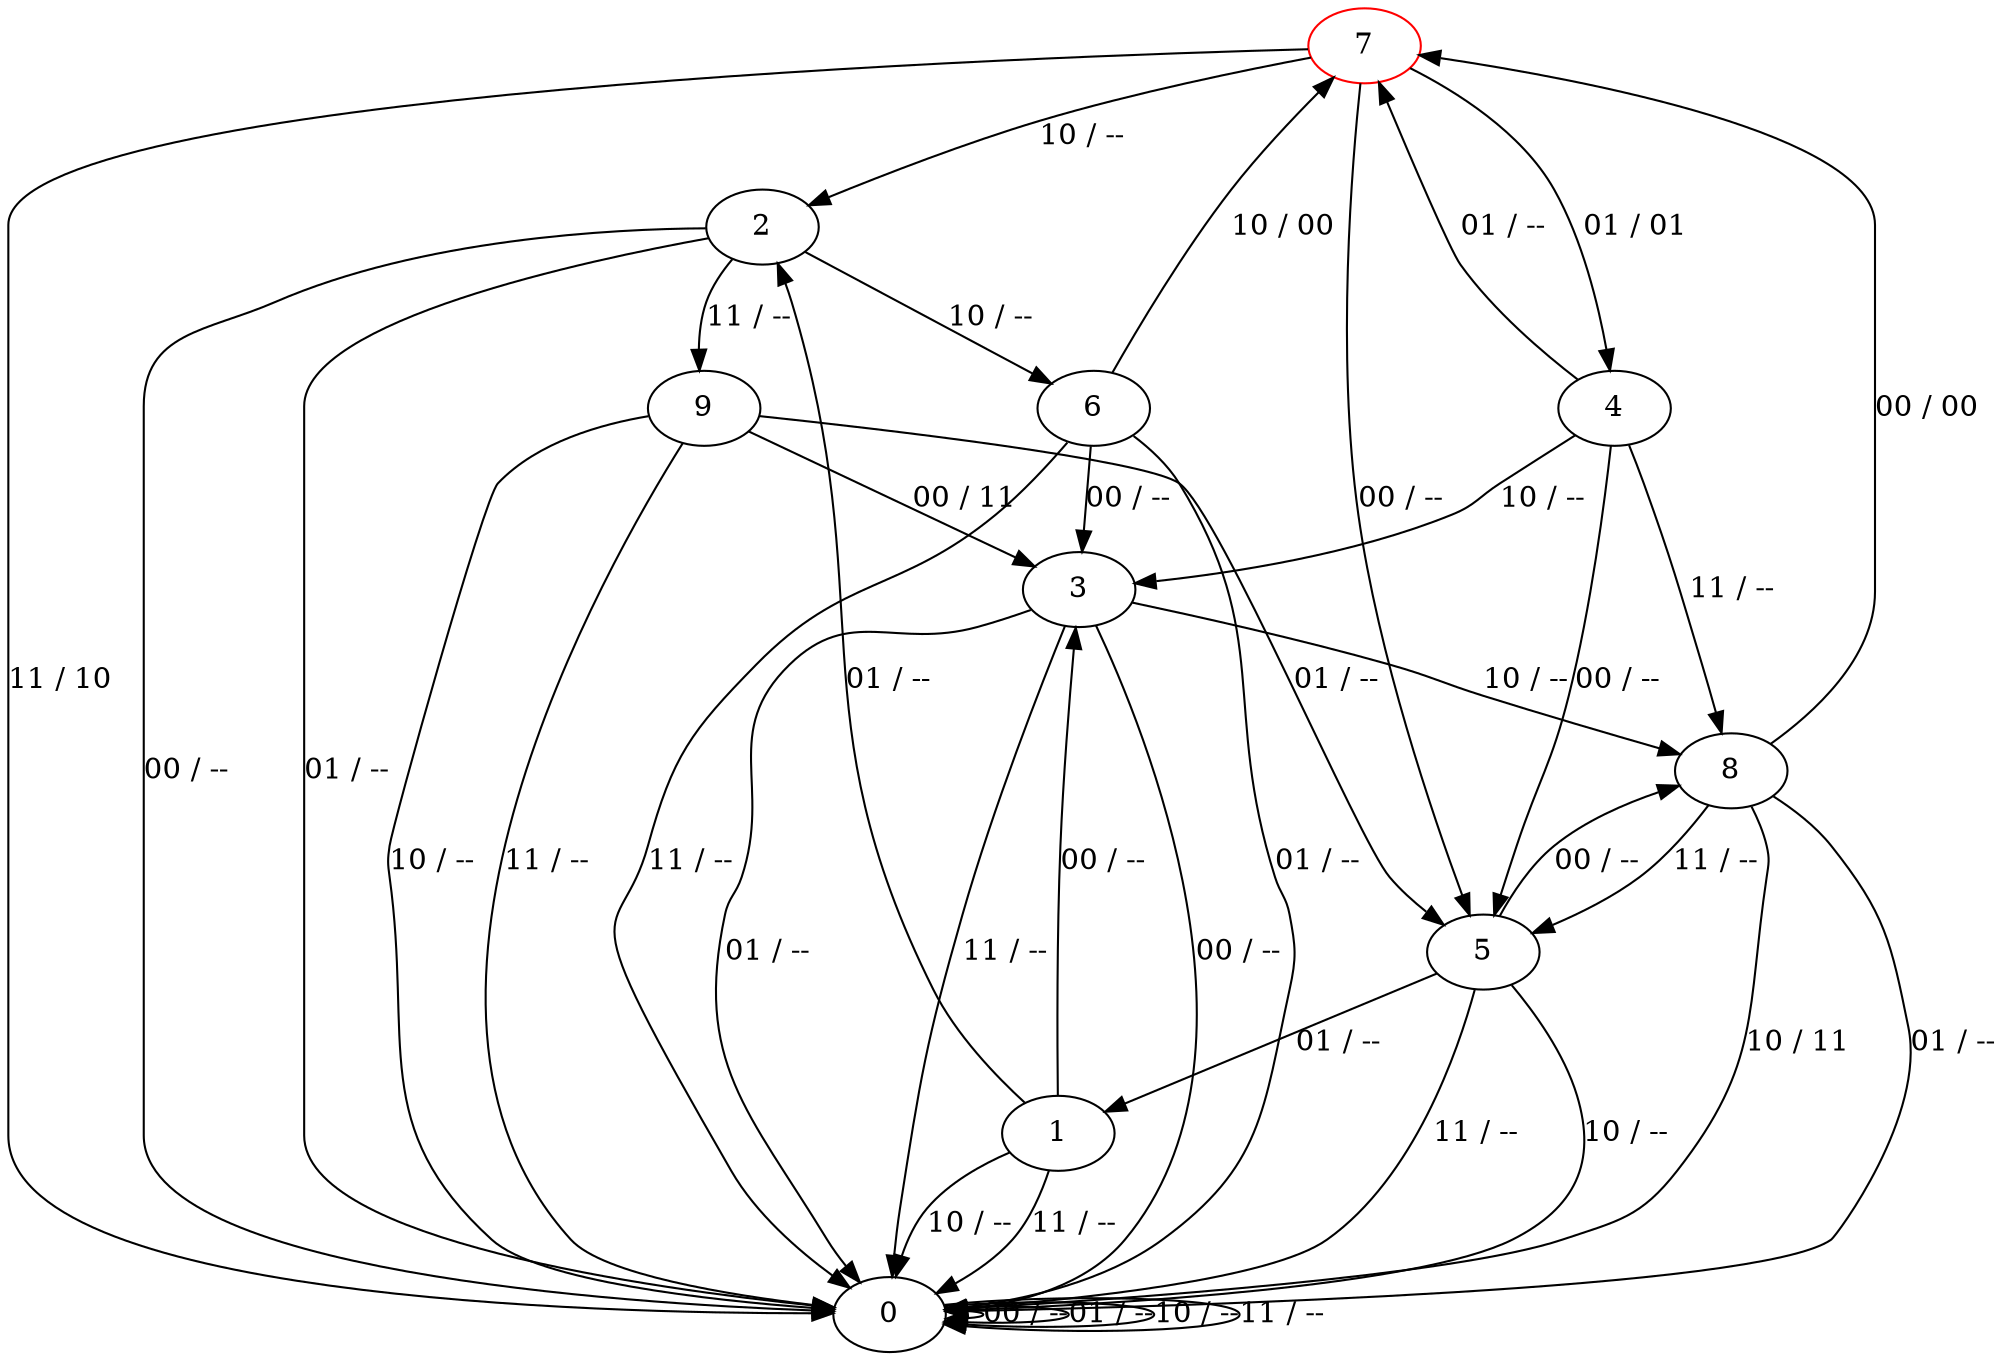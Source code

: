 digraph {
7 [color="red"]
0
1
2
3
4
5
6
8
9
7 -> 5 [label="00 / --"]
7 -> 4 [label="01 / 01"]
7 -> 2 [label="10 / --"]
7 -> 0 [label="11 / 10"]
0 -> 0 [label="00 / --"]
0 -> 0 [label="01 / --"]
0 -> 0 [label="10 / --"]
0 -> 0 [label="11 / --"]
1 -> 3 [label="00 / --"]
1 -> 2 [label="01 / --"]
1 -> 0 [label="10 / --"]
1 -> 0 [label="11 / --"]
2 -> 0 [label="00 / --"]
2 -> 0 [label="01 / --"]
2 -> 6 [label="10 / --"]
2 -> 9 [label="11 / --"]
3 -> 0 [label="00 / --"]
3 -> 0 [label="01 / --"]
3 -> 8 [label="10 / --"]
3 -> 0 [label="11 / --"]
4 -> 5 [label="00 / --"]
4 -> 7 [label="01 / --"]
4 -> 3 [label="10 / --"]
4 -> 8 [label="11 / --"]
5 -> 8 [label="00 / --"]
5 -> 1 [label="01 / --"]
5 -> 0 [label="10 / --"]
5 -> 0 [label="11 / --"]
6 -> 3 [label="00 / --"]
6 -> 0 [label="01 / --"]
6 -> 7 [label="10 / 00"]
6 -> 0 [label="11 / --"]
8 -> 7 [label="00 / 00"]
8 -> 0 [label="01 / --"]
8 -> 0 [label="10 / 11"]
8 -> 5 [label="11 / --"]
9 -> 3 [label="00 / 11"]
9 -> 5 [label="01 / --"]
9 -> 0 [label="10 / --"]
9 -> 0 [label="11 / --"]
}
